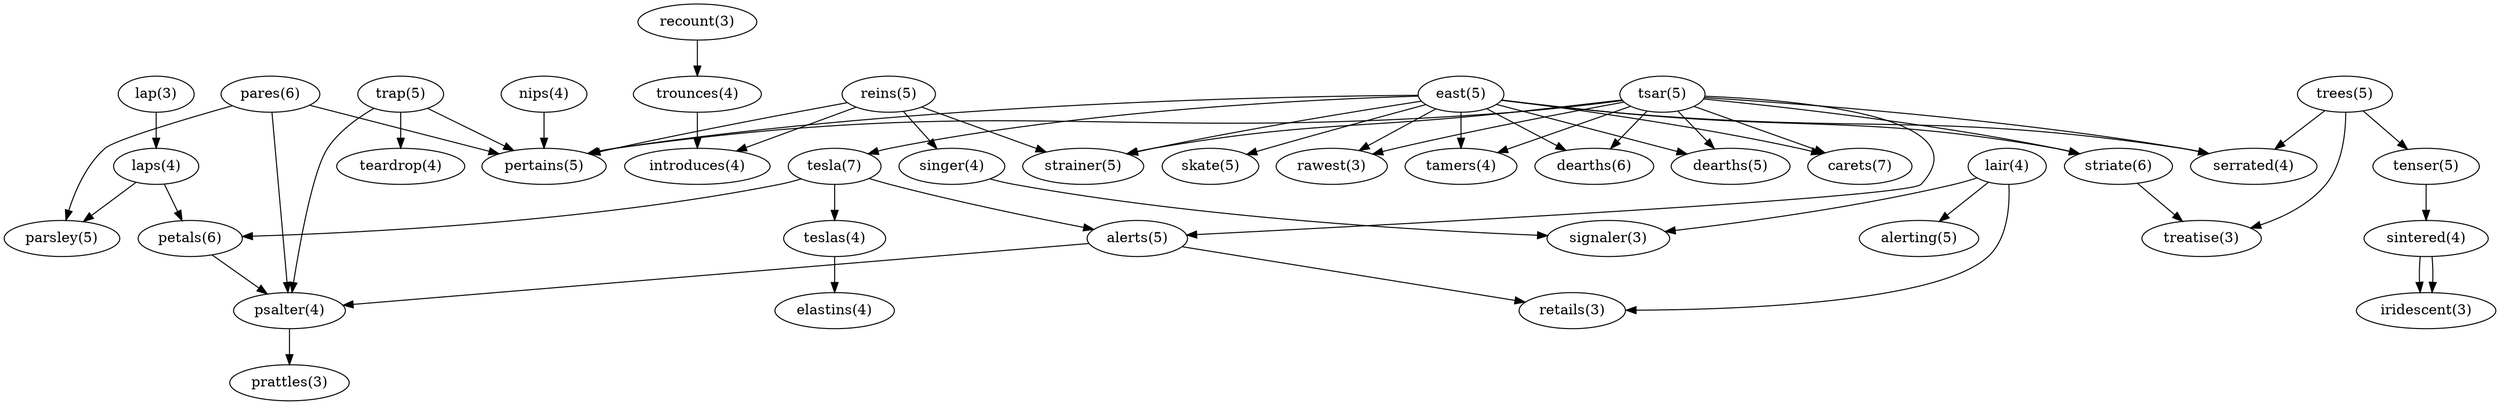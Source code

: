 digraph {
	"laps(4)" -> "parsley(5)";
	"laps(4)" -> "petals(6)";
	"east(5)" -> "skate(5)";
	"east(5)" -> "tesla(7)";
	"east(5)" -> "dearths(5)";
	"east(5)" -> "strainer(5)";
	"east(5)" -> "carets(7)";
	"east(5)" -> "striate(6)";
	"east(5)" -> "pertains(5)";
	"east(5)" -> "serrated(4)";
	"east(5)" -> "rawest(3)";
	"east(5)" -> "tamers(4)";
	"east(5)" -> "dearths(6)";
	"reins(5)" -> "strainer(5)";
	"reins(5)" -> "singer(4)";
	"reins(5)" -> "introduces(4)";
	"reins(5)" -> "pertains(5)";
	"pares(6)" -> "parsley(5)";
	"pares(6)" -> "psalter(4)";
	"pares(6)" -> "pertains(5)";
	"tesla(7)" -> "petals(6)";
	"tesla(7)" -> "alerts(5)";
	"tesla(7)" -> "teslas(4)";
	"tsar(5)" -> "dearths(5)";
	"tsar(5)" -> "strainer(5)";
	"tsar(5)" -> "carets(7)";
	"tsar(5)" -> "alerts(5)";
	"tsar(5)" -> "striate(6)";
	"tsar(5)" -> "pertains(5)";
	"tsar(5)" -> "serrated(4)";
	"tsar(5)" -> "rawest(3)";
	"tsar(5)" -> "tamers(4)";
	"tsar(5)" -> "dearths(6)";
	"lair(4)" -> "alerting(5)";
	"lair(4)" -> "retails(3)";
	"lair(4)" -> "signaler(3)";
	"petals(6)" -> "psalter(4)";
	"nips(4)" -> "pertains(5)";
	"trees(5)" -> "treatise(3)";
	"trees(5)" -> "tenser(5)";
	"trees(5)" -> "serrated(4)";
	"lap(3)" -> "laps(4)";
	"trap(5)" -> "teardrop(4)";
	"trap(5)" -> "psalter(4)";
	"trap(5)" -> "pertains(5)";
	"psalter(4)" -> "prattles(3)";
	"singer(4)" -> "signaler(3)";
	"alerts(5)" -> "psalter(4)";
	"alerts(5)" -> "retails(3)";
	"teslas(4)" -> "elastins(4)";
	"striate(6)" -> "treatise(3)";
	"tenser(5)" -> "sintered(4)";
	"sintered(4)" -> "iridescent(3)";
	"sintered(4)" -> "iridescent(3)";
	"recount(3)" -> "trounces(4)";
	"trounces(4)" -> "introduces(4)";
}